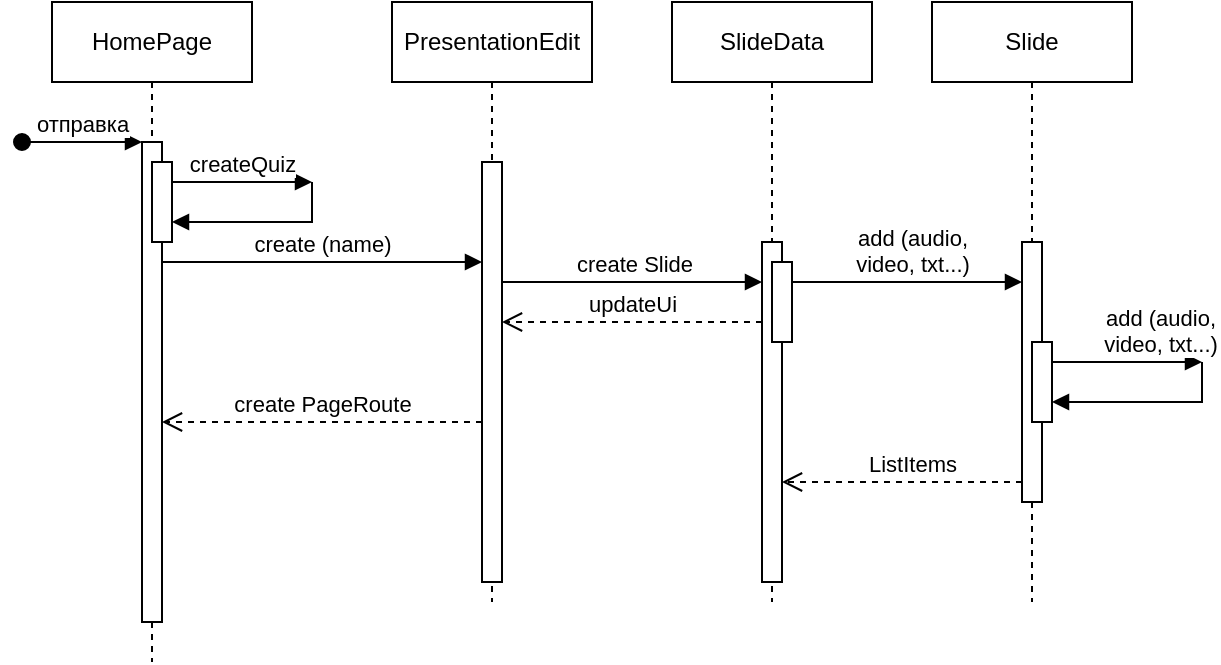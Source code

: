 <mxfile version="21.2.1" type="github">
  <diagram name="Page-1" id="2YBvvXClWsGukQMizWep">
    <mxGraphModel dx="821" dy="799" grid="1" gridSize="10" guides="1" tooltips="1" connect="1" arrows="1" fold="1" page="1" pageScale="1" pageWidth="850" pageHeight="1100" math="0" shadow="0">
      <root>
        <mxCell id="0" />
        <mxCell id="1" parent="0" />
        <mxCell id="aM9ryv3xv72pqoxQDRHE-1" value="HomePage" style="shape=umlLifeline;perimeter=lifelinePerimeter;whiteSpace=wrap;html=1;container=0;dropTarget=0;collapsible=0;recursiveResize=0;outlineConnect=0;portConstraint=eastwest;newEdgeStyle={&quot;edgeStyle&quot;:&quot;elbowEdgeStyle&quot;,&quot;elbow&quot;:&quot;vertical&quot;,&quot;curved&quot;:0,&quot;rounded&quot;:0};" parent="1" vertex="1">
          <mxGeometry x="50" y="40" width="100" height="330" as="geometry" />
        </mxCell>
        <mxCell id="aM9ryv3xv72pqoxQDRHE-2" value="" style="html=1;points=[];perimeter=orthogonalPerimeter;outlineConnect=0;targetShapes=umlLifeline;portConstraint=eastwest;newEdgeStyle={&quot;edgeStyle&quot;:&quot;elbowEdgeStyle&quot;,&quot;elbow&quot;:&quot;vertical&quot;,&quot;curved&quot;:0,&quot;rounded&quot;:0};" parent="aM9ryv3xv72pqoxQDRHE-1" vertex="1">
          <mxGeometry x="45" y="70" width="10" height="240" as="geometry" />
        </mxCell>
        <mxCell id="aM9ryv3xv72pqoxQDRHE-3" value="отправка" style="html=1;verticalAlign=bottom;startArrow=oval;endArrow=block;startSize=8;edgeStyle=elbowEdgeStyle;elbow=vertical;curved=0;rounded=0;" parent="aM9ryv3xv72pqoxQDRHE-1" target="aM9ryv3xv72pqoxQDRHE-2" edge="1">
          <mxGeometry relative="1" as="geometry">
            <mxPoint x="-15" y="70" as="sourcePoint" />
          </mxGeometry>
        </mxCell>
        <mxCell id="tQIkWaGdxPZCIWXsiyPz-3" value="" style="html=1;points=[];perimeter=orthogonalPerimeter;outlineConnect=0;targetShapes=umlLifeline;portConstraint=eastwest;newEdgeStyle={&quot;edgeStyle&quot;:&quot;elbowEdgeStyle&quot;,&quot;elbow&quot;:&quot;vertical&quot;,&quot;curved&quot;:0,&quot;rounded&quot;:0};" vertex="1" parent="aM9ryv3xv72pqoxQDRHE-1">
          <mxGeometry x="50" y="80" width="10" height="40" as="geometry" />
        </mxCell>
        <mxCell id="aM9ryv3xv72pqoxQDRHE-5" value="PresentationEdit" style="shape=umlLifeline;perimeter=lifelinePerimeter;whiteSpace=wrap;html=1;container=0;dropTarget=0;collapsible=0;recursiveResize=0;outlineConnect=0;portConstraint=eastwest;newEdgeStyle={&quot;edgeStyle&quot;:&quot;elbowEdgeStyle&quot;,&quot;elbow&quot;:&quot;vertical&quot;,&quot;curved&quot;:0,&quot;rounded&quot;:0};" parent="1" vertex="1">
          <mxGeometry x="220" y="40" width="100" height="300" as="geometry" />
        </mxCell>
        <mxCell id="aM9ryv3xv72pqoxQDRHE-6" value="" style="html=1;points=[];perimeter=orthogonalPerimeter;outlineConnect=0;targetShapes=umlLifeline;portConstraint=eastwest;newEdgeStyle={&quot;edgeStyle&quot;:&quot;elbowEdgeStyle&quot;,&quot;elbow&quot;:&quot;vertical&quot;,&quot;curved&quot;:0,&quot;rounded&quot;:0};" parent="aM9ryv3xv72pqoxQDRHE-5" vertex="1">
          <mxGeometry x="45" y="80" width="10" height="210" as="geometry" />
        </mxCell>
        <mxCell id="aM9ryv3xv72pqoxQDRHE-7" value="create (name)" style="html=1;verticalAlign=bottom;endArrow=block;edgeStyle=elbowEdgeStyle;elbow=vertical;curved=0;rounded=0;" parent="1" source="aM9ryv3xv72pqoxQDRHE-2" target="aM9ryv3xv72pqoxQDRHE-6" edge="1">
          <mxGeometry x="0.003" relative="1" as="geometry">
            <mxPoint x="195" y="130" as="sourcePoint" />
            <Array as="points">
              <mxPoint x="230" y="170" />
              <mxPoint x="130" y="200" />
              <mxPoint x="220" y="170" />
              <mxPoint x="130" y="190" />
              <mxPoint x="180" y="120" />
            </Array>
            <mxPoint as="offset" />
          </mxGeometry>
        </mxCell>
        <mxCell id="aM9ryv3xv72pqoxQDRHE-8" value="create PageRoute" style="html=1;verticalAlign=bottom;endArrow=open;dashed=1;endSize=8;edgeStyle=elbowEdgeStyle;elbow=vertical;curved=0;rounded=0;" parent="1" source="aM9ryv3xv72pqoxQDRHE-6" target="aM9ryv3xv72pqoxQDRHE-2" edge="1">
          <mxGeometry relative="1" as="geometry">
            <mxPoint x="195" y="205" as="targetPoint" />
            <Array as="points">
              <mxPoint x="230" y="250" />
              <mxPoint x="190" y="280" />
            </Array>
          </mxGeometry>
        </mxCell>
        <mxCell id="tQIkWaGdxPZCIWXsiyPz-4" value="createQuiz" style="html=1;verticalAlign=bottom;endArrow=block;edgeStyle=elbowEdgeStyle;elbow=vertical;curved=0;rounded=0;strokeColor=default;" edge="1" parent="1" source="tQIkWaGdxPZCIWXsiyPz-3">
          <mxGeometry relative="1" as="geometry">
            <mxPoint x="205" y="210" as="sourcePoint" />
            <Array as="points">
              <mxPoint x="140" y="130" />
              <mxPoint x="140" y="120" />
              <mxPoint x="150" y="150" />
              <mxPoint x="190" y="170" />
              <mxPoint x="150" y="150" />
              <mxPoint x="120" y="170" />
            </Array>
            <mxPoint x="180" y="130" as="targetPoint" />
          </mxGeometry>
        </mxCell>
        <mxCell id="tQIkWaGdxPZCIWXsiyPz-5" value="" style="html=1;verticalAlign=bottom;endArrow=block;edgeStyle=elbowEdgeStyle;elbow=vertical;curved=0;rounded=0;" edge="1" parent="1" target="tQIkWaGdxPZCIWXsiyPz-3">
          <mxGeometry relative="1" as="geometry">
            <mxPoint x="180" y="130" as="sourcePoint" />
            <Array as="points">
              <mxPoint x="140" y="150" />
              <mxPoint x="150" y="140" />
              <mxPoint x="180" y="170" />
              <mxPoint x="160" y="160" />
              <mxPoint x="190" y="170" />
              <mxPoint x="160" y="160" />
              <mxPoint x="200" y="180" />
              <mxPoint x="160" y="160" />
              <mxPoint x="130" y="180" />
            </Array>
            <mxPoint x="210" y="160" as="targetPoint" />
          </mxGeometry>
        </mxCell>
        <mxCell id="tQIkWaGdxPZCIWXsiyPz-6" value="SlideData" style="shape=umlLifeline;perimeter=lifelinePerimeter;whiteSpace=wrap;html=1;container=0;dropTarget=0;collapsible=0;recursiveResize=0;outlineConnect=0;portConstraint=eastwest;newEdgeStyle={&quot;edgeStyle&quot;:&quot;elbowEdgeStyle&quot;,&quot;elbow&quot;:&quot;vertical&quot;,&quot;curved&quot;:0,&quot;rounded&quot;:0};" vertex="1" parent="1">
          <mxGeometry x="360" y="40" width="100" height="300" as="geometry" />
        </mxCell>
        <mxCell id="tQIkWaGdxPZCIWXsiyPz-7" value="" style="html=1;points=[];perimeter=orthogonalPerimeter;outlineConnect=0;targetShapes=umlLifeline;portConstraint=eastwest;newEdgeStyle={&quot;edgeStyle&quot;:&quot;elbowEdgeStyle&quot;,&quot;elbow&quot;:&quot;vertical&quot;,&quot;curved&quot;:0,&quot;rounded&quot;:0};" vertex="1" parent="tQIkWaGdxPZCIWXsiyPz-6">
          <mxGeometry x="45" y="120" width="10" height="170" as="geometry" />
        </mxCell>
        <mxCell id="tQIkWaGdxPZCIWXsiyPz-10" value="" style="html=1;points=[];perimeter=orthogonalPerimeter;outlineConnect=0;targetShapes=umlLifeline;portConstraint=eastwest;newEdgeStyle={&quot;edgeStyle&quot;:&quot;elbowEdgeStyle&quot;,&quot;elbow&quot;:&quot;vertical&quot;,&quot;curved&quot;:0,&quot;rounded&quot;:0};" vertex="1" parent="tQIkWaGdxPZCIWXsiyPz-6">
          <mxGeometry x="50" y="130" width="10" height="40" as="geometry" />
        </mxCell>
        <mxCell id="tQIkWaGdxPZCIWXsiyPz-8" value="create Slide" style="html=1;verticalAlign=bottom;endArrow=block;edgeStyle=elbowEdgeStyle;elbow=vertical;curved=0;rounded=0;" edge="1" parent="1" source="aM9ryv3xv72pqoxQDRHE-6" target="tQIkWaGdxPZCIWXsiyPz-7">
          <mxGeometry x="0.008" relative="1" as="geometry">
            <mxPoint x="280" y="170" as="sourcePoint" />
            <Array as="points">
              <mxPoint x="290" y="180" />
              <mxPoint x="405" y="170" />
              <mxPoint x="305" y="200" />
              <mxPoint x="395" y="170" />
              <mxPoint x="305" y="190" />
              <mxPoint x="355" y="120" />
            </Array>
            <mxPoint x="440" y="170" as="targetPoint" />
            <mxPoint as="offset" />
          </mxGeometry>
        </mxCell>
        <mxCell id="tQIkWaGdxPZCIWXsiyPz-13" value="add (audio, &lt;br&gt;video, txt...)" style="html=1;verticalAlign=bottom;endArrow=block;edgeStyle=elbowEdgeStyle;elbow=vertical;curved=0;rounded=0;strokeColor=default;" edge="1" parent="1" source="tQIkWaGdxPZCIWXsiyPz-10" target="tQIkWaGdxPZCIWXsiyPz-18">
          <mxGeometry x="0.043" relative="1" as="geometry">
            <mxPoint x="420" y="180" as="sourcePoint" />
            <Array as="points">
              <mxPoint x="450" y="180" />
              <mxPoint x="450" y="170" />
              <mxPoint x="460" y="200" />
              <mxPoint x="500" y="220" />
              <mxPoint x="460" y="200" />
              <mxPoint x="430" y="220" />
            </Array>
            <mxPoint x="490" y="180" as="targetPoint" />
            <mxPoint as="offset" />
          </mxGeometry>
        </mxCell>
        <mxCell id="tQIkWaGdxPZCIWXsiyPz-16" value="updateUi" style="html=1;verticalAlign=bottom;endArrow=open;dashed=1;endSize=8;edgeStyle=elbowEdgeStyle;elbow=vertical;curved=0;rounded=0;" edge="1" parent="1" source="tQIkWaGdxPZCIWXsiyPz-7" target="aM9ryv3xv72pqoxQDRHE-6">
          <mxGeometry relative="1" as="geometry">
            <mxPoint x="240" y="250" as="targetPoint" />
            <Array as="points">
              <mxPoint x="350" y="200" />
              <mxPoint x="370" y="280" />
              <mxPoint x="325" y="250" />
            </Array>
            <mxPoint x="400" y="250" as="sourcePoint" />
          </mxGeometry>
        </mxCell>
        <mxCell id="tQIkWaGdxPZCIWXsiyPz-17" value="Slide" style="shape=umlLifeline;perimeter=lifelinePerimeter;whiteSpace=wrap;html=1;container=0;dropTarget=0;collapsible=0;recursiveResize=0;outlineConnect=0;portConstraint=eastwest;newEdgeStyle={&quot;edgeStyle&quot;:&quot;elbowEdgeStyle&quot;,&quot;elbow&quot;:&quot;vertical&quot;,&quot;curved&quot;:0,&quot;rounded&quot;:0};" vertex="1" parent="1">
          <mxGeometry x="490" y="40" width="100" height="300" as="geometry" />
        </mxCell>
        <mxCell id="tQIkWaGdxPZCIWXsiyPz-18" value="" style="html=1;points=[];perimeter=orthogonalPerimeter;outlineConnect=0;targetShapes=umlLifeline;portConstraint=eastwest;newEdgeStyle={&quot;edgeStyle&quot;:&quot;elbowEdgeStyle&quot;,&quot;elbow&quot;:&quot;vertical&quot;,&quot;curved&quot;:0,&quot;rounded&quot;:0};" vertex="1" parent="tQIkWaGdxPZCIWXsiyPz-17">
          <mxGeometry x="45" y="120" width="10" height="130" as="geometry" />
        </mxCell>
        <mxCell id="tQIkWaGdxPZCIWXsiyPz-19" value="" style="html=1;points=[];perimeter=orthogonalPerimeter;outlineConnect=0;targetShapes=umlLifeline;portConstraint=eastwest;newEdgeStyle={&quot;edgeStyle&quot;:&quot;elbowEdgeStyle&quot;,&quot;elbow&quot;:&quot;vertical&quot;,&quot;curved&quot;:0,&quot;rounded&quot;:0};" vertex="1" parent="tQIkWaGdxPZCIWXsiyPz-17">
          <mxGeometry x="50" y="170" width="10" height="40" as="geometry" />
        </mxCell>
        <mxCell id="tQIkWaGdxPZCIWXsiyPz-20" value="add (audio, &lt;br&gt;video, txt...)" style="html=1;verticalAlign=bottom;endArrow=block;edgeStyle=elbowEdgeStyle;elbow=vertical;curved=0;rounded=0;strokeColor=default;" edge="1" parent="1" source="tQIkWaGdxPZCIWXsiyPz-19">
          <mxGeometry x="0.429" relative="1" as="geometry">
            <mxPoint x="555" y="220" as="sourcePoint" />
            <Array as="points">
              <mxPoint x="585" y="220" />
              <mxPoint x="585" y="210" />
              <mxPoint x="595" y="240" />
              <mxPoint x="635" y="260" />
              <mxPoint x="595" y="240" />
              <mxPoint x="565" y="260" />
            </Array>
            <mxPoint x="625" y="220" as="targetPoint" />
            <mxPoint as="offset" />
          </mxGeometry>
        </mxCell>
        <mxCell id="tQIkWaGdxPZCIWXsiyPz-21" value="" style="html=1;verticalAlign=bottom;endArrow=block;edgeStyle=elbowEdgeStyle;elbow=vertical;curved=0;rounded=0;" edge="1" parent="1" target="tQIkWaGdxPZCIWXsiyPz-19">
          <mxGeometry relative="1" as="geometry">
            <mxPoint x="625" y="220" as="sourcePoint" />
            <Array as="points">
              <mxPoint x="585" y="240" />
              <mxPoint x="595" y="230" />
              <mxPoint x="625" y="260" />
              <mxPoint x="605" y="250" />
              <mxPoint x="635" y="260" />
              <mxPoint x="605" y="250" />
              <mxPoint x="645" y="270" />
              <mxPoint x="605" y="250" />
              <mxPoint x="575" y="270" />
            </Array>
            <mxPoint x="555" y="240" as="targetPoint" />
          </mxGeometry>
        </mxCell>
        <mxCell id="tQIkWaGdxPZCIWXsiyPz-22" value="ListItems" style="html=1;verticalAlign=bottom;endArrow=open;dashed=1;endSize=8;edgeStyle=elbowEdgeStyle;elbow=vertical;curved=0;rounded=0;" edge="1" parent="1" source="tQIkWaGdxPZCIWXsiyPz-18" target="tQIkWaGdxPZCIWXsiyPz-7">
          <mxGeometry x="-0.083" relative="1" as="geometry">
            <mxPoint x="410" y="280" as="targetPoint" />
            <Array as="points">
              <mxPoint x="505" y="280" />
              <mxPoint x="460" y="250" />
            </Array>
            <mxPoint x="540" y="280" as="sourcePoint" />
            <mxPoint as="offset" />
          </mxGeometry>
        </mxCell>
      </root>
    </mxGraphModel>
  </diagram>
</mxfile>
